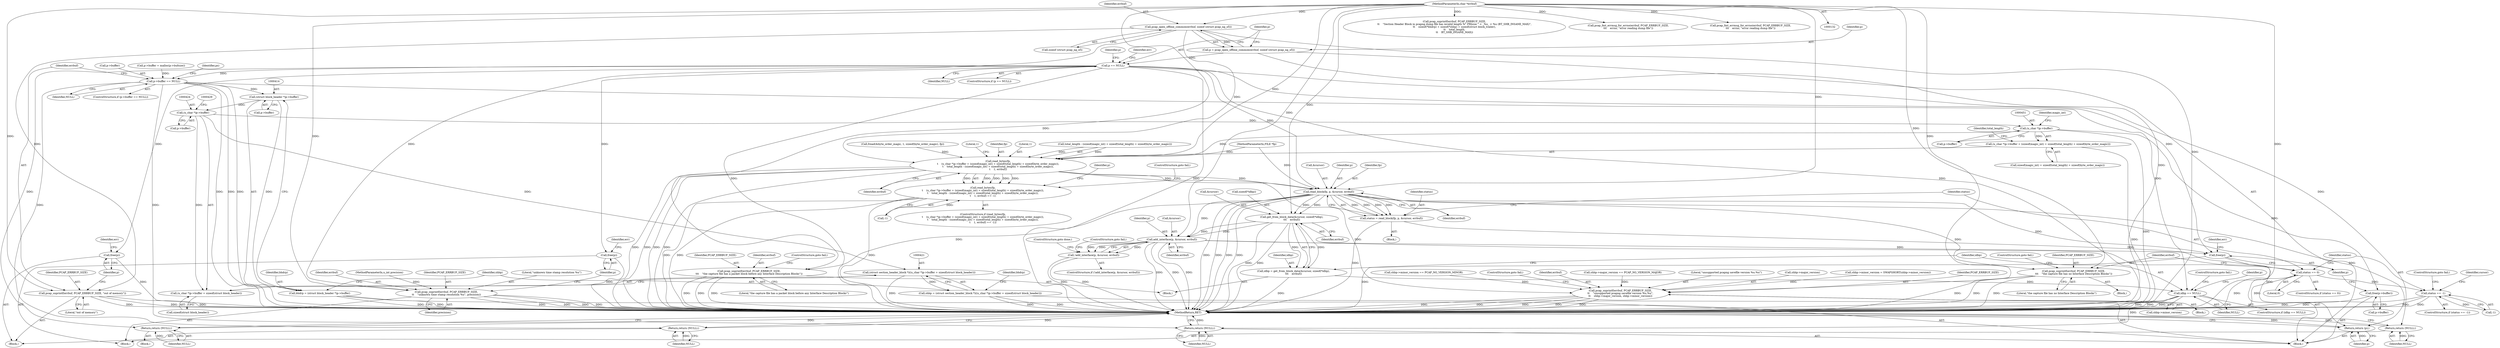 digraph "0_libpcap_a5a36d9e82dde7265e38fe1f87b7f11c461c29f6@API" {
"1000300" [label="(Call,pcap_open_offline_common(errbuf, sizeof (struct pcap_ng_sf)))"];
"1000136" [label="(MethodParameterIn,char *errbuf)"];
"1000298" [label="(Call,p = pcap_open_offline_common(errbuf, sizeof (struct pcap_ng_sf)))"];
"1000305" [label="(Call,p == NULL)"];
"1000313" [label="(Return,return (NULL);)"];
"1000348" [label="(Call,free(p))"];
"1000354" [label="(Return,return (NULL);)"];
"1000388" [label="(Call,p->buffer == NULL)"];
"1000404" [label="(Return,return (NULL);)"];
"1000413" [label="(Call,(struct block_header *)p->buffer)"];
"1000411" [label="(Call,bhdrp = (struct block_header *)p->buffer)"];
"1000423" [label="(Call,(u_char *)p->buffer)"];
"1000420" [label="(Call,(struct section_header_block *)((u_char *)p->buffer + sizeof(struct block_header)))"];
"1000418" [label="(Call,shbp = (struct section_header_block *)((u_char *)p->buffer + sizeof(struct block_header)))"];
"1000422" [label="(Call,(u_char *)p->buffer + sizeof(struct block_header))"];
"1000450" [label="(Call,(u_char *)p->buffer)"];
"1000447" [label="(Call,read_bytes(fp,\n\t    (u_char *)p->buffer + (sizeof(magic_int) + sizeof(total_length) + sizeof(byte_order_magic)),\n\t    total_length - (sizeof(magic_int) + sizeof(total_length) + sizeof(byte_order_magic)),\n\t    1, errbuf))"];
"1000446" [label="(Call,read_bytes(fp,\n\t    (u_char *)p->buffer + (sizeof(magic_int) + sizeof(total_length) + sizeof(byte_order_magic)),\n\t    total_length - (sizeof(magic_int) + sizeof(total_length) + sizeof(byte_order_magic)),\n\t    1, errbuf) == -1)"];
"1000513" [label="(Call,pcap_snprintf(errbuf, PCAP_ERRBUF_SIZE,\n\t\t    \"unsupported pcapng savefile version %u.%u\",\n\t\t    shbp->major_version, shbp->minor_version))"];
"1000549" [label="(Call,read_block(fp, p, &cursor, errbuf))"];
"1000547" [label="(Call,status = read_block(fp, p, &cursor, errbuf))"];
"1000556" [label="(Call,status == 0)"];
"1000566" [label="(Call,status == -1)"];
"1000560" [label="(Call,pcap_snprintf(errbuf, PCAP_ERRBUF_SIZE,\n\t\t\t    \"the capture file has no Interface Description Blocks\"))"];
"1000579" [label="(Call,get_from_block_data(&cursor, sizeof(*idbp),\n\t\t\t    errbuf))"];
"1000577" [label="(Call,idbp = get_from_block_data(&cursor, sizeof(*idbp),\n\t\t\t    errbuf))"];
"1000587" [label="(Call,idbp == NULL)"];
"1000707" [label="(Return,return (NULL);)"];
"1000614" [label="(Call,add_interface(p, &cursor, errbuf))"];
"1000613" [label="(Call,!add_interface(p, &cursor, errbuf))"];
"1000690" [label="(Return,return (p);)"];
"1000701" [label="(Call,free(p))"];
"1000624" [label="(Call,pcap_snprintf(errbuf, PCAP_ERRBUF_SIZE,\n\t\t\t    \"the capture file has a packet block before any Interface Description Blocks\"))"];
"1000449" [label="(Call,(u_char *)p->buffer + (sizeof(magic_int) + sizeof(total_length) + sizeof(byte_order_magic)))"];
"1000697" [label="(Call,free(p->buffer))"];
"1000398" [label="(Call,free(p))"];
"1000343" [label="(Call,pcap_snprintf(errbuf, PCAP_ERRBUF_SIZE,\n\t\t    \"unknown time stamp resolution %u\", precision))"];
"1000394" [label="(Call,pcap_snprintf(errbuf, PCAP_ERRBUF_SIZE, \"out of memory\"))"];
"1000474" [label="(Identifier,errbuf)"];
"1000276" [label="(Call,pcap_snprintf(errbuf, PCAP_ERRBUF_SIZE,\n\t\t    \"Section Header Block in pcapng dump file has invalid length %\" PRIsize \" < _%u_ < %u (BT_SHB_INSANE_MAX)\",\n\t\t    sizeof(*bhdrp) + sizeof(*shbp) + sizeof(struct block_trailer),\n\t\t    total_length,\n\t\t    BT_SHB_INSANE_MAX))"];
"1000620" [label="(ControlStructure,goto done;)"];
"1000402" [label="(Identifier,err)"];
"1000575" [label="(Block,)"];
"1000473" [label="(Literal,1)"];
"1000568" [label="(Call,-1)"];
"1000556" [label="(Call,status == 0)"];
"1000395" [label="(Identifier,errbuf)"];
"1000190" [label="(Call,pcap_fmt_errmsg_for_errno(errbuf, PCAP_ERRBUF_SIZE,\n\t\t\t    errno, \"error reading dump file\"))"];
"1000463" [label="(Call,total_length - (sizeof(magic_int) + sizeof(total_length) + sizeof(byte_order_magic)))"];
"1000455" [label="(Call,sizeof(magic_int) + sizeof(total_length) + sizeof(byte_order_magic))"];
"1000344" [label="(Identifier,errbuf)"];
"1000555" [label="(ControlStructure,if (status == 0))"];
"1000134" [label="(MethodParameterIn,FILE *fp)"];
"1000135" [label="(MethodParameterIn,u_int precision)"];
"1000348" [label="(Call,free(p))"];
"1000708" [label="(Identifier,NULL)"];
"1000205" [label="(Call,fread(&byte_order_magic, 1, sizeof(byte_order_magic), fp))"];
"1000449" [label="(Call,(u_char *)p->buffer + (sizeof(magic_int) + sizeof(total_length) + sizeof(byte_order_magic)))"];
"1000345" [label="(Identifier,PCAP_ERRBUF_SIZE)"];
"1000586" [label="(ControlStructure,if (idbp == NULL))"];
"1000445" [label="(ControlStructure,if (read_bytes(fp,\n\t    (u_char *)p->buffer + (sizeof(magic_int) + sizeof(total_length) + sizeof(byte_order_magic)),\n\t    total_length - (sizeof(magic_int) + sizeof(total_length) + sizeof(byte_order_magic)),\n\t    1, errbuf) == -1))"];
"1000355" [label="(Identifier,NULL)"];
"1000588" [label="(Identifier,idbp)"];
"1000612" [label="(ControlStructure,if (!add_interface(p, &cursor, errbuf)))"];
"1000585" [label="(Identifier,errbuf)"];
"1000513" [label="(Call,pcap_snprintf(errbuf, PCAP_ERRBUF_SIZE,\n\t\t    \"unsupported pcapng savefile version %u.%u\",\n\t\t    shbp->major_version, shbp->minor_version))"];
"1000301" [label="(Identifier,errbuf)"];
"1000415" [label="(Call,p->buffer)"];
"1000457" [label="(Identifier,magic_int)"];
"1000561" [label="(Identifier,errbuf)"];
"1000404" [label="(Return,return (NULL);)"];
"1000399" [label="(Identifier,p)"];
"1000392" [label="(Identifier,NULL)"];
"1000613" [label="(Call,!add_interface(p, &cursor, errbuf))"];
"1000625" [label="(Identifier,errbuf)"];
"1000306" [label="(Identifier,p)"];
"1000507" [label="(Call,shbp->minor_version == PCAP_NG_VERSION_MINOR)"];
"1000480" [label="(Identifier,p)"];
"1000305" [label="(Call,p == NULL)"];
"1000412" [label="(Identifier,bhdrp)"];
"1000554" [label="(Identifier,errbuf)"];
"1000347" [label="(Identifier,precision)"];
"1000577" [label="(Call,idbp = get_from_block_data(&cursor, sizeof(*idbp),\n\t\t\t    errbuf))"];
"1000559" [label="(Block,)"];
"1000549" [label="(Call,read_block(fp, p, &cursor, errbuf))"];
"1000136" [label="(MethodParameterIn,char *errbuf)"];
"1000523" [label="(ControlStructure,goto fail;)"];
"1000405" [label="(Identifier,NULL)"];
"1000702" [label="(Identifier,p)"];
"1000419" [label="(Identifier,shbp)"];
"1000138" [label="(Block,)"];
"1000379" [label="(Call,p->buffer = malloc(p->bufsize))"];
"1000546" [label="(Block,)"];
"1000432" [label="(Identifier,bhdrp)"];
"1000628" [label="(ControlStructure,goto fail;)"];
"1000298" [label="(Call,p = pcap_open_offline_common(errbuf, sizeof (struct pcap_ng_sf)))"];
"1000582" [label="(Call,sizeof(*idbp))"];
"1000354" [label="(Return,return (NULL);)"];
"1000552" [label="(Call,&cursor)"];
"1000615" [label="(Identifier,p)"];
"1000396" [label="(Identifier,PCAP_ERRBUF_SIZE)"];
"1000299" [label="(Identifier,p)"];
"1000302" [label="(Call,sizeof (struct pcap_ng_sf))"];
"1000418" [label="(Call,shbp = (struct section_header_block *)((u_char *)p->buffer + sizeof(struct block_header)))"];
"1000627" [label="(Literal,\"the capture file has a packet block before any Interface Description Blocks\")"];
"1000514" [label="(Identifier,errbuf)"];
"1000551" [label="(Identifier,p)"];
"1000580" [label="(Call,&cursor)"];
"1000562" [label="(Identifier,PCAP_ERRBUF_SIZE)"];
"1000387" [label="(ControlStructure,if (p->buffer == NULL))"];
"1000464" [label="(Identifier,total_length)"];
"1000393" [label="(Block,)"];
"1000349" [label="(Identifier,p)"];
"1000304" [label="(ControlStructure,if (p == NULL))"];
"1000502" [label="(Call,shbp->major_version == PCAP_NG_VERSION_MAJOR)"];
"1000616" [label="(Call,&cursor)"];
"1000422" [label="(Call,(u_char *)p->buffer + sizeof(struct block_header))"];
"1000566" [label="(Call,status == -1)"];
"1000578" [label="(Identifier,idbp)"];
"1000589" [label="(Identifier,NULL)"];
"1000408" [label="(Identifier,ps)"];
"1000707" [label="(Return,return (NULL);)"];
"1000452" [label="(Call,p->buffer)"];
"1000619" [label="(ControlStructure,goto fail;)"];
"1000397" [label="(Literal,\"out of memory\")"];
"1000450" [label="(Call,(u_char *)p->buffer)"];
"1000428" [label="(Call,sizeof(struct block_header))"];
"1000547" [label="(Call,status = read_block(fp, p, &cursor, errbuf))"];
"1000411" [label="(Call,bhdrp = (struct block_header *)p->buffer)"];
"1000587" [label="(Call,idbp == NULL)"];
"1000423" [label="(Call,(u_char *)p->buffer)"];
"1000389" [label="(Call,p->buffer)"];
"1000516" [label="(Literal,\"unsupported pcapng savefile version %u.%u\")"];
"1000570" [label="(ControlStructure,goto fail;)"];
"1000425" [label="(Call,p->buffer)"];
"1000346" [label="(Literal,\"unknown time stamp resolution %u\")"];
"1000548" [label="(Identifier,status)"];
"1000690" [label="(Return,return (p);)"];
"1000558" [label="(Literal,0)"];
"1000618" [label="(Identifier,errbuf)"];
"1000388" [label="(Call,p->buffer == NULL)"];
"1000512" [label="(Block,)"];
"1000413" [label="(Call,(struct block_header *)p->buffer)"];
"1000550" [label="(Identifier,fp)"];
"1000475" [label="(Call,-1)"];
"1000697" [label="(Call,free(p->buffer))"];
"1000564" [label="(ControlStructure,goto fail;)"];
"1000394" [label="(Call,pcap_snprintf(errbuf, PCAP_ERRBUF_SIZE, \"out of memory\"))"];
"1000573" [label="(Identifier,cursor)"];
"1000698" [label="(Call,p->buffer)"];
"1000567" [label="(Identifier,status)"];
"1000626" [label="(Identifier,PCAP_ERRBUF_SIZE)"];
"1000307" [label="(Identifier,NULL)"];
"1000352" [label="(Identifier,err)"];
"1000560" [label="(Call,pcap_snprintf(errbuf, PCAP_ERRBUF_SIZE,\n\t\t\t    \"the capture file has no Interface Description Blocks\"))"];
"1000691" [label="(Identifier,p)"];
"1000579" [label="(Call,get_from_block_data(&cursor, sizeof(*idbp),\n\t\t\t    errbuf))"];
"1000420" [label="(Call,(struct section_header_block *)((u_char *)p->buffer + sizeof(struct block_header)))"];
"1000446" [label="(Call,read_bytes(fp,\n\t    (u_char *)p->buffer + (sizeof(magic_int) + sizeof(total_length) + sizeof(byte_order_magic)),\n\t    total_length - (sizeof(magic_int) + sizeof(total_length) + sizeof(byte_order_magic)),\n\t    1, errbuf) == -1)"];
"1000327" [label="(Block,)"];
"1000705" [label="(Identifier,err)"];
"1000311" [label="(Identifier,err)"];
"1000447" [label="(Call,read_bytes(fp,\n\t    (u_char *)p->buffer + (sizeof(magic_int) + sizeof(total_length) + sizeof(byte_order_magic)),\n\t    total_length - (sizeof(magic_int) + sizeof(total_length) + sizeof(byte_order_magic)),\n\t    1, errbuf))"];
"1000614" [label="(Call,add_interface(p, &cursor, errbuf))"];
"1000308" [label="(Block,)"];
"1000517" [label="(Call,shbp->major_version)"];
"1000520" [label="(Call,shbp->minor_version)"];
"1000491" [label="(Call,shbp->minor_version = SWAPSHORT(shbp->minor_version))"];
"1000476" [label="(Literal,1)"];
"1000515" [label="(Identifier,PCAP_ERRBUF_SIZE)"];
"1000343" [label="(Call,pcap_snprintf(errbuf, PCAP_ERRBUF_SIZE,\n\t\t    \"unknown time stamp resolution %u\", precision))"];
"1000557" [label="(Identifier,status)"];
"1000222" [label="(Call,pcap_fmt_errmsg_for_errno(errbuf, PCAP_ERRBUF_SIZE,\n\t\t\t    errno, \"error reading dump file\"))"];
"1000593" [label="(Identifier,p)"];
"1000317" [label="(Identifier,p)"];
"1000590" [label="(ControlStructure,goto fail;)"];
"1000565" [label="(ControlStructure,if (status == -1))"];
"1000563" [label="(Literal,\"the capture file has no Interface Description Blocks\")"];
"1000314" [label="(Identifier,NULL)"];
"1000300" [label="(Call,pcap_open_offline_common(errbuf, sizeof (struct pcap_ng_sf)))"];
"1000709" [label="(MethodReturn,RET)"];
"1000624" [label="(Call,pcap_snprintf(errbuf, PCAP_ERRBUF_SIZE,\n\t\t\t    \"the capture file has a packet block before any Interface Description Blocks\"))"];
"1000313" [label="(Return,return (NULL);)"];
"1000701" [label="(Call,free(p))"];
"1000448" [label="(Identifier,fp)"];
"1000477" [label="(ControlStructure,goto fail;)"];
"1000398" [label="(Call,free(p))"];
"1000300" -> "1000298"  [label="AST: "];
"1000300" -> "1000302"  [label="CFG: "];
"1000301" -> "1000300"  [label="AST: "];
"1000302" -> "1000300"  [label="AST: "];
"1000298" -> "1000300"  [label="CFG: "];
"1000300" -> "1000709"  [label="DDG: "];
"1000300" -> "1000298"  [label="DDG: "];
"1000136" -> "1000300"  [label="DDG: "];
"1000300" -> "1000343"  [label="DDG: "];
"1000300" -> "1000394"  [label="DDG: "];
"1000300" -> "1000447"  [label="DDG: "];
"1000136" -> "1000132"  [label="AST: "];
"1000136" -> "1000709"  [label="DDG: "];
"1000136" -> "1000190"  [label="DDG: "];
"1000136" -> "1000222"  [label="DDG: "];
"1000136" -> "1000276"  [label="DDG: "];
"1000136" -> "1000343"  [label="DDG: "];
"1000136" -> "1000394"  [label="DDG: "];
"1000136" -> "1000447"  [label="DDG: "];
"1000136" -> "1000513"  [label="DDG: "];
"1000136" -> "1000549"  [label="DDG: "];
"1000136" -> "1000560"  [label="DDG: "];
"1000136" -> "1000579"  [label="DDG: "];
"1000136" -> "1000614"  [label="DDG: "];
"1000136" -> "1000624"  [label="DDG: "];
"1000298" -> "1000138"  [label="AST: "];
"1000299" -> "1000298"  [label="AST: "];
"1000306" -> "1000298"  [label="CFG: "];
"1000298" -> "1000709"  [label="DDG: "];
"1000298" -> "1000305"  [label="DDG: "];
"1000305" -> "1000304"  [label="AST: "];
"1000305" -> "1000307"  [label="CFG: "];
"1000306" -> "1000305"  [label="AST: "];
"1000307" -> "1000305"  [label="AST: "];
"1000311" -> "1000305"  [label="CFG: "];
"1000317" -> "1000305"  [label="CFG: "];
"1000305" -> "1000709"  [label="DDG: "];
"1000305" -> "1000709"  [label="DDG: "];
"1000305" -> "1000709"  [label="DDG: "];
"1000305" -> "1000313"  [label="DDG: "];
"1000305" -> "1000348"  [label="DDG: "];
"1000305" -> "1000354"  [label="DDG: "];
"1000305" -> "1000388"  [label="DDG: "];
"1000305" -> "1000398"  [label="DDG: "];
"1000305" -> "1000549"  [label="DDG: "];
"1000305" -> "1000701"  [label="DDG: "];
"1000313" -> "1000308"  [label="AST: "];
"1000313" -> "1000314"  [label="CFG: "];
"1000314" -> "1000313"  [label="AST: "];
"1000709" -> "1000313"  [label="CFG: "];
"1000313" -> "1000709"  [label="DDG: "];
"1000314" -> "1000313"  [label="DDG: "];
"1000348" -> "1000327"  [label="AST: "];
"1000348" -> "1000349"  [label="CFG: "];
"1000349" -> "1000348"  [label="AST: "];
"1000352" -> "1000348"  [label="CFG: "];
"1000348" -> "1000709"  [label="DDG: "];
"1000354" -> "1000327"  [label="AST: "];
"1000354" -> "1000355"  [label="CFG: "];
"1000355" -> "1000354"  [label="AST: "];
"1000709" -> "1000354"  [label="CFG: "];
"1000354" -> "1000709"  [label="DDG: "];
"1000355" -> "1000354"  [label="DDG: "];
"1000388" -> "1000387"  [label="AST: "];
"1000388" -> "1000392"  [label="CFG: "];
"1000389" -> "1000388"  [label="AST: "];
"1000392" -> "1000388"  [label="AST: "];
"1000395" -> "1000388"  [label="CFG: "];
"1000408" -> "1000388"  [label="CFG: "];
"1000388" -> "1000709"  [label="DDG: "];
"1000388" -> "1000709"  [label="DDG: "];
"1000388" -> "1000709"  [label="DDG: "];
"1000379" -> "1000388"  [label="DDG: "];
"1000388" -> "1000404"  [label="DDG: "];
"1000388" -> "1000413"  [label="DDG: "];
"1000388" -> "1000587"  [label="DDG: "];
"1000388" -> "1000707"  [label="DDG: "];
"1000404" -> "1000393"  [label="AST: "];
"1000404" -> "1000405"  [label="CFG: "];
"1000405" -> "1000404"  [label="AST: "];
"1000709" -> "1000404"  [label="CFG: "];
"1000404" -> "1000709"  [label="DDG: "];
"1000405" -> "1000404"  [label="DDG: "];
"1000413" -> "1000411"  [label="AST: "];
"1000413" -> "1000415"  [label="CFG: "];
"1000414" -> "1000413"  [label="AST: "];
"1000415" -> "1000413"  [label="AST: "];
"1000411" -> "1000413"  [label="CFG: "];
"1000413" -> "1000411"  [label="DDG: "];
"1000413" -> "1000423"  [label="DDG: "];
"1000411" -> "1000138"  [label="AST: "];
"1000412" -> "1000411"  [label="AST: "];
"1000419" -> "1000411"  [label="CFG: "];
"1000411" -> "1000709"  [label="DDG: "];
"1000411" -> "1000709"  [label="DDG: "];
"1000423" -> "1000422"  [label="AST: "];
"1000423" -> "1000425"  [label="CFG: "];
"1000424" -> "1000423"  [label="AST: "];
"1000425" -> "1000423"  [label="AST: "];
"1000429" -> "1000423"  [label="CFG: "];
"1000423" -> "1000420"  [label="DDG: "];
"1000423" -> "1000422"  [label="DDG: "];
"1000423" -> "1000450"  [label="DDG: "];
"1000420" -> "1000418"  [label="AST: "];
"1000420" -> "1000422"  [label="CFG: "];
"1000421" -> "1000420"  [label="AST: "];
"1000422" -> "1000420"  [label="AST: "];
"1000418" -> "1000420"  [label="CFG: "];
"1000420" -> "1000709"  [label="DDG: "];
"1000420" -> "1000418"  [label="DDG: "];
"1000418" -> "1000138"  [label="AST: "];
"1000419" -> "1000418"  [label="AST: "];
"1000432" -> "1000418"  [label="CFG: "];
"1000418" -> "1000709"  [label="DDG: "];
"1000418" -> "1000709"  [label="DDG: "];
"1000422" -> "1000428"  [label="CFG: "];
"1000428" -> "1000422"  [label="AST: "];
"1000450" -> "1000449"  [label="AST: "];
"1000450" -> "1000452"  [label="CFG: "];
"1000451" -> "1000450"  [label="AST: "];
"1000452" -> "1000450"  [label="AST: "];
"1000457" -> "1000450"  [label="CFG: "];
"1000450" -> "1000709"  [label="DDG: "];
"1000450" -> "1000447"  [label="DDG: "];
"1000450" -> "1000449"  [label="DDG: "];
"1000450" -> "1000697"  [label="DDG: "];
"1000447" -> "1000446"  [label="AST: "];
"1000447" -> "1000474"  [label="CFG: "];
"1000448" -> "1000447"  [label="AST: "];
"1000449" -> "1000447"  [label="AST: "];
"1000463" -> "1000447"  [label="AST: "];
"1000473" -> "1000447"  [label="AST: "];
"1000474" -> "1000447"  [label="AST: "];
"1000476" -> "1000447"  [label="CFG: "];
"1000447" -> "1000709"  [label="DDG: "];
"1000447" -> "1000709"  [label="DDG: "];
"1000447" -> "1000709"  [label="DDG: "];
"1000447" -> "1000709"  [label="DDG: "];
"1000447" -> "1000446"  [label="DDG: "];
"1000447" -> "1000446"  [label="DDG: "];
"1000447" -> "1000446"  [label="DDG: "];
"1000447" -> "1000446"  [label="DDG: "];
"1000447" -> "1000446"  [label="DDG: "];
"1000205" -> "1000447"  [label="DDG: "];
"1000134" -> "1000447"  [label="DDG: "];
"1000463" -> "1000447"  [label="DDG: "];
"1000463" -> "1000447"  [label="DDG: "];
"1000447" -> "1000513"  [label="DDG: "];
"1000447" -> "1000549"  [label="DDG: "];
"1000447" -> "1000549"  [label="DDG: "];
"1000446" -> "1000445"  [label="AST: "];
"1000446" -> "1000475"  [label="CFG: "];
"1000475" -> "1000446"  [label="AST: "];
"1000477" -> "1000446"  [label="CFG: "];
"1000480" -> "1000446"  [label="CFG: "];
"1000446" -> "1000709"  [label="DDG: "];
"1000446" -> "1000709"  [label="DDG: "];
"1000446" -> "1000709"  [label="DDG: "];
"1000475" -> "1000446"  [label="DDG: "];
"1000513" -> "1000512"  [label="AST: "];
"1000513" -> "1000520"  [label="CFG: "];
"1000514" -> "1000513"  [label="AST: "];
"1000515" -> "1000513"  [label="AST: "];
"1000516" -> "1000513"  [label="AST: "];
"1000517" -> "1000513"  [label="AST: "];
"1000520" -> "1000513"  [label="AST: "];
"1000523" -> "1000513"  [label="CFG: "];
"1000513" -> "1000709"  [label="DDG: "];
"1000513" -> "1000709"  [label="DDG: "];
"1000513" -> "1000709"  [label="DDG: "];
"1000513" -> "1000709"  [label="DDG: "];
"1000513" -> "1000709"  [label="DDG: "];
"1000502" -> "1000513"  [label="DDG: "];
"1000491" -> "1000513"  [label="DDG: "];
"1000507" -> "1000513"  [label="DDG: "];
"1000549" -> "1000547"  [label="AST: "];
"1000549" -> "1000554"  [label="CFG: "];
"1000550" -> "1000549"  [label="AST: "];
"1000551" -> "1000549"  [label="AST: "];
"1000552" -> "1000549"  [label="AST: "];
"1000554" -> "1000549"  [label="AST: "];
"1000547" -> "1000549"  [label="CFG: "];
"1000549" -> "1000709"  [label="DDG: "];
"1000549" -> "1000709"  [label="DDG: "];
"1000549" -> "1000709"  [label="DDG: "];
"1000549" -> "1000709"  [label="DDG: "];
"1000549" -> "1000547"  [label="DDG: "];
"1000549" -> "1000547"  [label="DDG: "];
"1000549" -> "1000547"  [label="DDG: "];
"1000549" -> "1000547"  [label="DDG: "];
"1000134" -> "1000549"  [label="DDG: "];
"1000549" -> "1000560"  [label="DDG: "];
"1000549" -> "1000579"  [label="DDG: "];
"1000549" -> "1000579"  [label="DDG: "];
"1000549" -> "1000614"  [label="DDG: "];
"1000549" -> "1000624"  [label="DDG: "];
"1000549" -> "1000690"  [label="DDG: "];
"1000549" -> "1000701"  [label="DDG: "];
"1000547" -> "1000546"  [label="AST: "];
"1000548" -> "1000547"  [label="AST: "];
"1000557" -> "1000547"  [label="CFG: "];
"1000547" -> "1000709"  [label="DDG: "];
"1000547" -> "1000556"  [label="DDG: "];
"1000556" -> "1000555"  [label="AST: "];
"1000556" -> "1000558"  [label="CFG: "];
"1000557" -> "1000556"  [label="AST: "];
"1000558" -> "1000556"  [label="AST: "];
"1000561" -> "1000556"  [label="CFG: "];
"1000567" -> "1000556"  [label="CFG: "];
"1000556" -> "1000709"  [label="DDG: "];
"1000556" -> "1000709"  [label="DDG: "];
"1000556" -> "1000566"  [label="DDG: "];
"1000566" -> "1000565"  [label="AST: "];
"1000566" -> "1000568"  [label="CFG: "];
"1000567" -> "1000566"  [label="AST: "];
"1000568" -> "1000566"  [label="AST: "];
"1000570" -> "1000566"  [label="CFG: "];
"1000573" -> "1000566"  [label="CFG: "];
"1000566" -> "1000709"  [label="DDG: "];
"1000566" -> "1000709"  [label="DDG: "];
"1000566" -> "1000709"  [label="DDG: "];
"1000568" -> "1000566"  [label="DDG: "];
"1000560" -> "1000559"  [label="AST: "];
"1000560" -> "1000563"  [label="CFG: "];
"1000561" -> "1000560"  [label="AST: "];
"1000562" -> "1000560"  [label="AST: "];
"1000563" -> "1000560"  [label="AST: "];
"1000564" -> "1000560"  [label="CFG: "];
"1000560" -> "1000709"  [label="DDG: "];
"1000560" -> "1000709"  [label="DDG: "];
"1000560" -> "1000709"  [label="DDG: "];
"1000579" -> "1000577"  [label="AST: "];
"1000579" -> "1000585"  [label="CFG: "];
"1000580" -> "1000579"  [label="AST: "];
"1000582" -> "1000579"  [label="AST: "];
"1000585" -> "1000579"  [label="AST: "];
"1000577" -> "1000579"  [label="CFG: "];
"1000579" -> "1000709"  [label="DDG: "];
"1000579" -> "1000709"  [label="DDG: "];
"1000579" -> "1000577"  [label="DDG: "];
"1000579" -> "1000577"  [label="DDG: "];
"1000579" -> "1000614"  [label="DDG: "];
"1000579" -> "1000614"  [label="DDG: "];
"1000577" -> "1000575"  [label="AST: "];
"1000578" -> "1000577"  [label="AST: "];
"1000588" -> "1000577"  [label="CFG: "];
"1000577" -> "1000709"  [label="DDG: "];
"1000577" -> "1000587"  [label="DDG: "];
"1000587" -> "1000586"  [label="AST: "];
"1000587" -> "1000589"  [label="CFG: "];
"1000588" -> "1000587"  [label="AST: "];
"1000589" -> "1000587"  [label="AST: "];
"1000590" -> "1000587"  [label="CFG: "];
"1000593" -> "1000587"  [label="CFG: "];
"1000587" -> "1000709"  [label="DDG: "];
"1000587" -> "1000709"  [label="DDG: "];
"1000587" -> "1000709"  [label="DDG: "];
"1000587" -> "1000707"  [label="DDG: "];
"1000707" -> "1000138"  [label="AST: "];
"1000707" -> "1000708"  [label="CFG: "];
"1000708" -> "1000707"  [label="AST: "];
"1000709" -> "1000707"  [label="CFG: "];
"1000707" -> "1000709"  [label="DDG: "];
"1000708" -> "1000707"  [label="DDG: "];
"1000614" -> "1000613"  [label="AST: "];
"1000614" -> "1000618"  [label="CFG: "];
"1000615" -> "1000614"  [label="AST: "];
"1000616" -> "1000614"  [label="AST: "];
"1000618" -> "1000614"  [label="AST: "];
"1000613" -> "1000614"  [label="CFG: "];
"1000614" -> "1000709"  [label="DDG: "];
"1000614" -> "1000709"  [label="DDG: "];
"1000614" -> "1000709"  [label="DDG: "];
"1000614" -> "1000613"  [label="DDG: "];
"1000614" -> "1000613"  [label="DDG: "];
"1000614" -> "1000613"  [label="DDG: "];
"1000614" -> "1000690"  [label="DDG: "];
"1000614" -> "1000701"  [label="DDG: "];
"1000613" -> "1000612"  [label="AST: "];
"1000619" -> "1000613"  [label="CFG: "];
"1000620" -> "1000613"  [label="CFG: "];
"1000613" -> "1000709"  [label="DDG: "];
"1000613" -> "1000709"  [label="DDG: "];
"1000690" -> "1000138"  [label="AST: "];
"1000690" -> "1000691"  [label="CFG: "];
"1000691" -> "1000690"  [label="AST: "];
"1000709" -> "1000690"  [label="CFG: "];
"1000690" -> "1000709"  [label="DDG: "];
"1000691" -> "1000690"  [label="DDG: "];
"1000701" -> "1000138"  [label="AST: "];
"1000701" -> "1000702"  [label="CFG: "];
"1000702" -> "1000701"  [label="AST: "];
"1000705" -> "1000701"  [label="CFG: "];
"1000701" -> "1000709"  [label="DDG: "];
"1000624" -> "1000575"  [label="AST: "];
"1000624" -> "1000627"  [label="CFG: "];
"1000625" -> "1000624"  [label="AST: "];
"1000626" -> "1000624"  [label="AST: "];
"1000627" -> "1000624"  [label="AST: "];
"1000628" -> "1000624"  [label="CFG: "];
"1000624" -> "1000709"  [label="DDG: "];
"1000624" -> "1000709"  [label="DDG: "];
"1000624" -> "1000709"  [label="DDG: "];
"1000449" -> "1000455"  [label="CFG: "];
"1000455" -> "1000449"  [label="AST: "];
"1000464" -> "1000449"  [label="CFG: "];
"1000449" -> "1000709"  [label="DDG: "];
"1000697" -> "1000138"  [label="AST: "];
"1000697" -> "1000698"  [label="CFG: "];
"1000698" -> "1000697"  [label="AST: "];
"1000702" -> "1000697"  [label="CFG: "];
"1000697" -> "1000709"  [label="DDG: "];
"1000398" -> "1000393"  [label="AST: "];
"1000398" -> "1000399"  [label="CFG: "];
"1000399" -> "1000398"  [label="AST: "];
"1000402" -> "1000398"  [label="CFG: "];
"1000398" -> "1000709"  [label="DDG: "];
"1000343" -> "1000327"  [label="AST: "];
"1000343" -> "1000347"  [label="CFG: "];
"1000344" -> "1000343"  [label="AST: "];
"1000345" -> "1000343"  [label="AST: "];
"1000346" -> "1000343"  [label="AST: "];
"1000347" -> "1000343"  [label="AST: "];
"1000349" -> "1000343"  [label="CFG: "];
"1000343" -> "1000709"  [label="DDG: "];
"1000343" -> "1000709"  [label="DDG: "];
"1000343" -> "1000709"  [label="DDG: "];
"1000343" -> "1000709"  [label="DDG: "];
"1000135" -> "1000343"  [label="DDG: "];
"1000394" -> "1000393"  [label="AST: "];
"1000394" -> "1000397"  [label="CFG: "];
"1000395" -> "1000394"  [label="AST: "];
"1000396" -> "1000394"  [label="AST: "];
"1000397" -> "1000394"  [label="AST: "];
"1000399" -> "1000394"  [label="CFG: "];
"1000394" -> "1000709"  [label="DDG: "];
"1000394" -> "1000709"  [label="DDG: "];
"1000394" -> "1000709"  [label="DDG: "];
}
